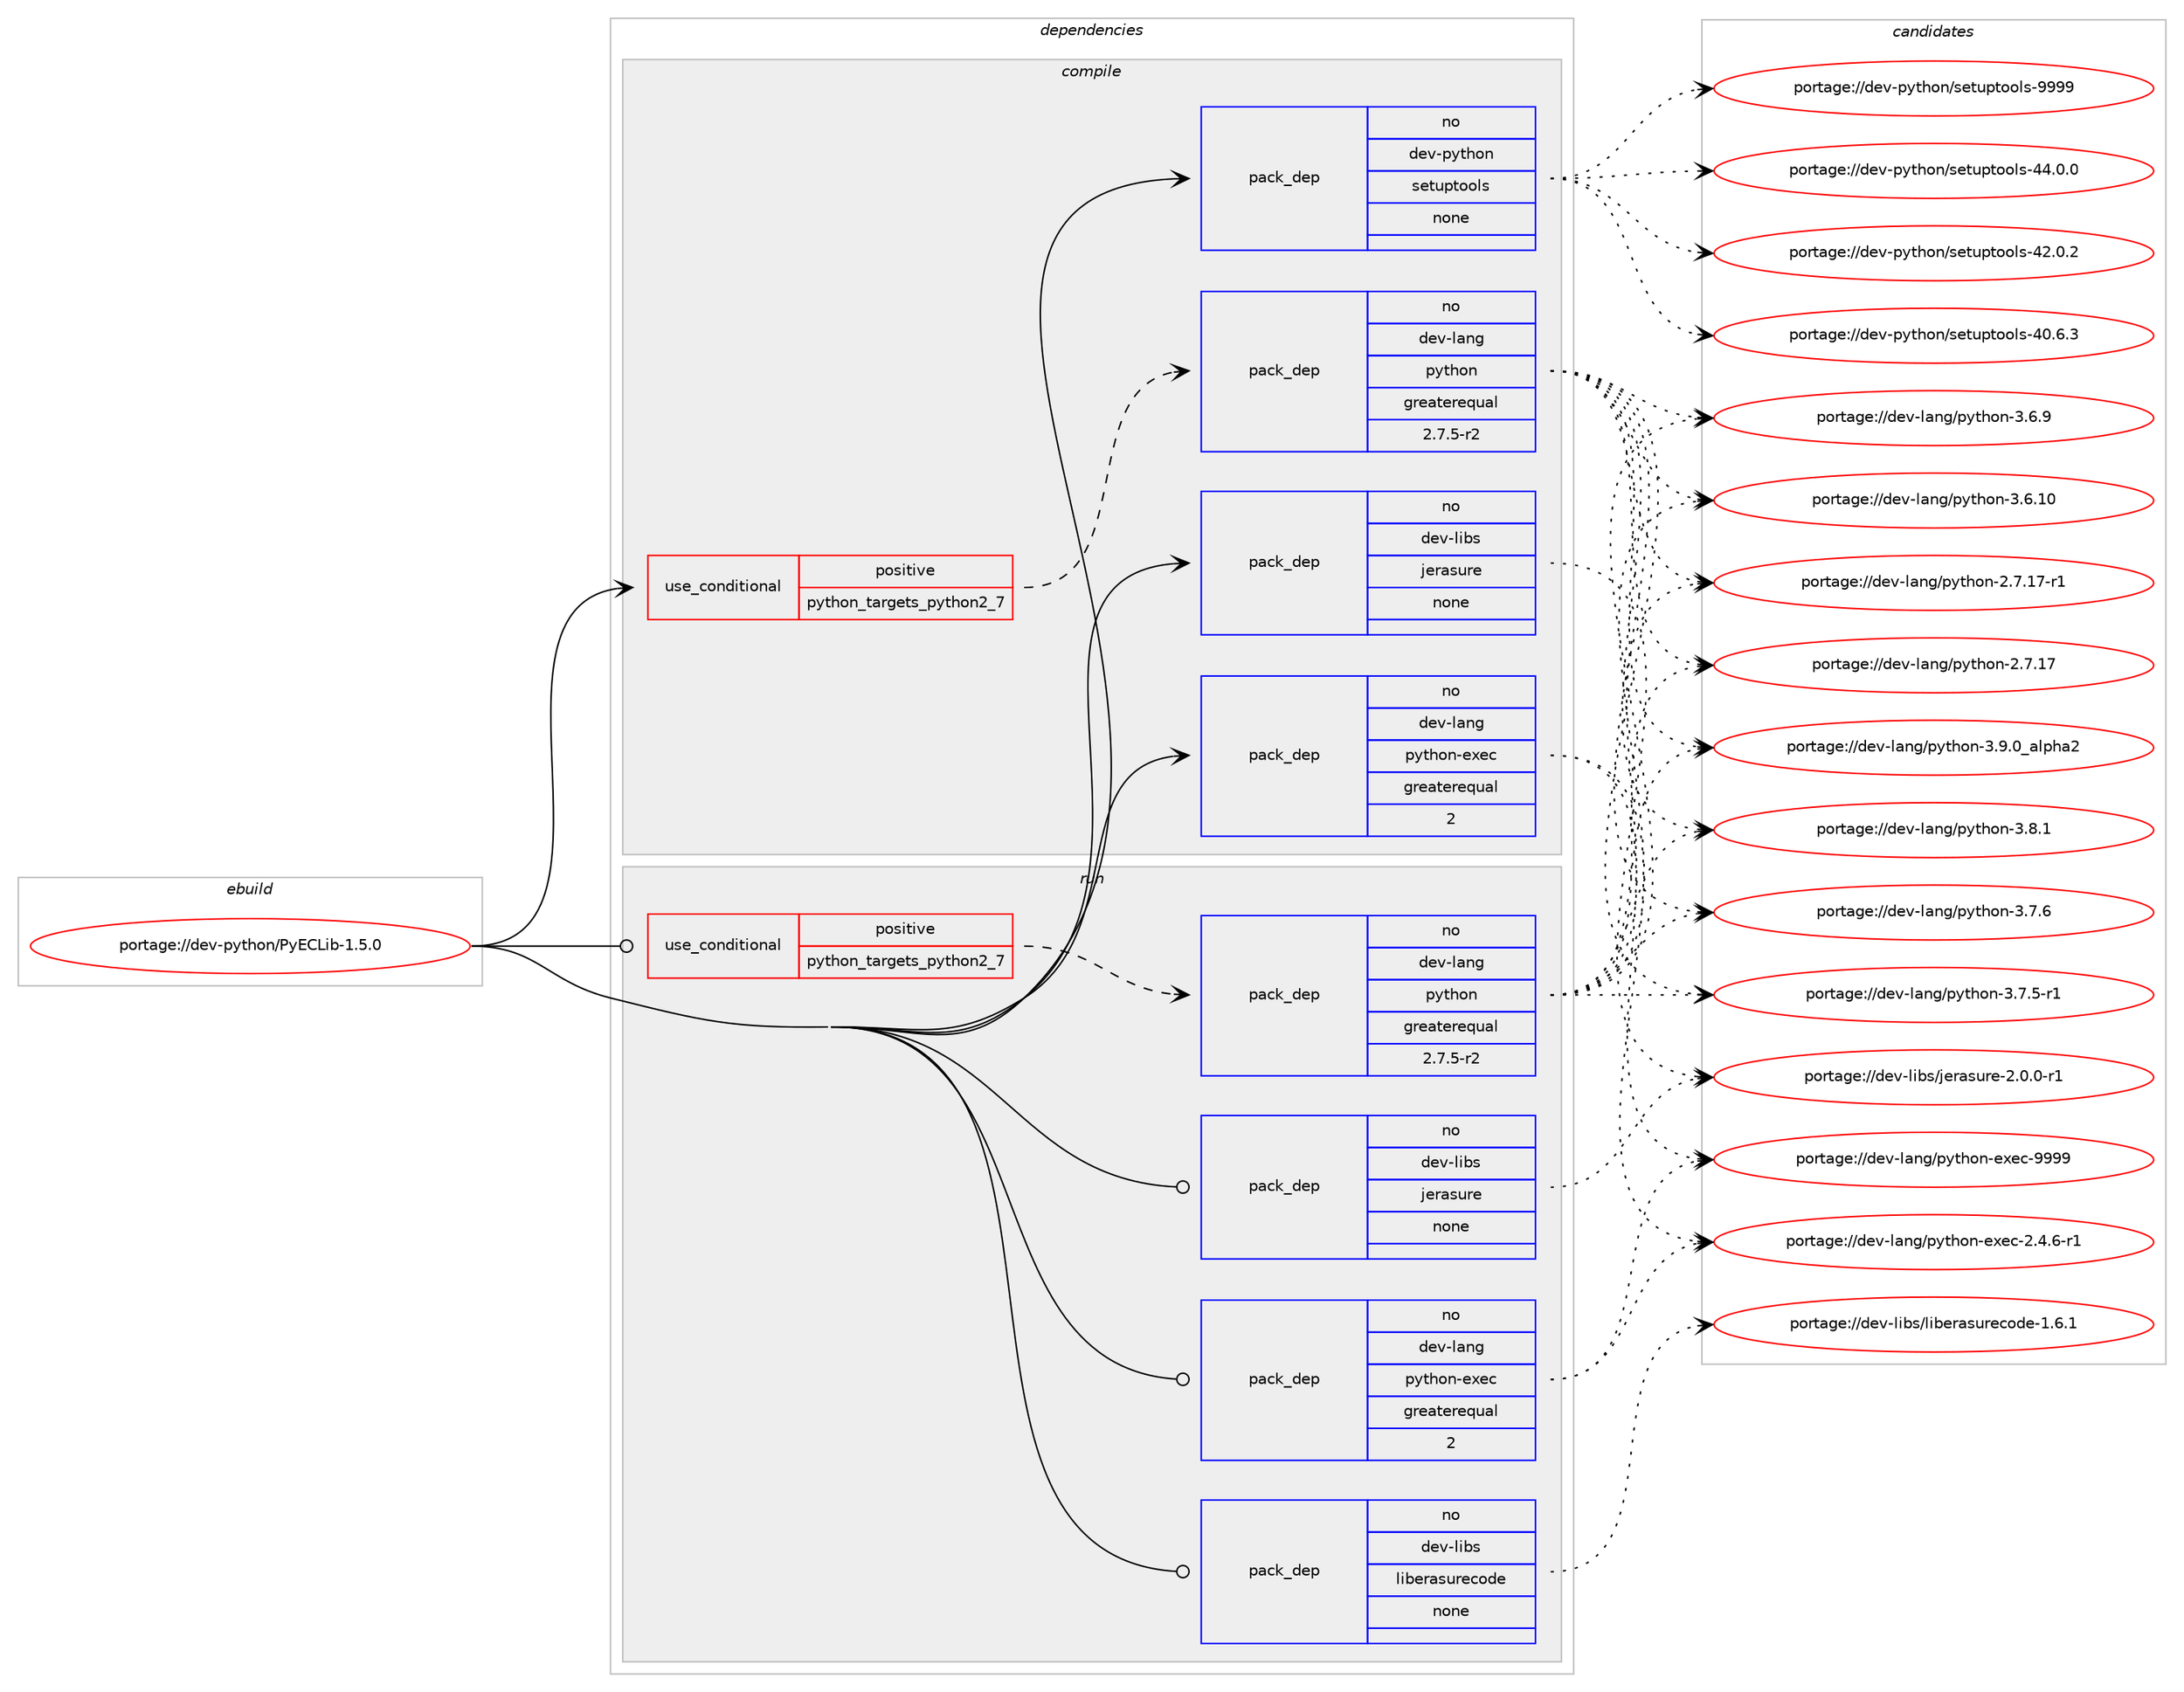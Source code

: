 digraph prolog {

# *************
# Graph options
# *************

newrank=true;
concentrate=true;
compound=true;
graph [rankdir=LR,fontname=Helvetica,fontsize=10,ranksep=1.5];#, ranksep=2.5, nodesep=0.2];
edge  [arrowhead=vee];
node  [fontname=Helvetica,fontsize=10];

# **********
# The ebuild
# **********

subgraph cluster_leftcol {
color=gray;
rank=same;
label=<<i>ebuild</i>>;
id [label="portage://dev-python/PyECLib-1.5.0", color=red, width=4, href="../dev-python/PyECLib-1.5.0.svg"];
}

# ****************
# The dependencies
# ****************

subgraph cluster_midcol {
color=gray;
label=<<i>dependencies</i>>;
subgraph cluster_compile {
fillcolor="#eeeeee";
style=filled;
label=<<i>compile</i>>;
subgraph cond119609 {
dependency473449 [label=<<TABLE BORDER="0" CELLBORDER="1" CELLSPACING="0" CELLPADDING="4"><TR><TD ROWSPAN="3" CELLPADDING="10">use_conditional</TD></TR><TR><TD>positive</TD></TR><TR><TD>python_targets_python2_7</TD></TR></TABLE>>, shape=none, color=red];
subgraph pack348823 {
dependency473450 [label=<<TABLE BORDER="0" CELLBORDER="1" CELLSPACING="0" CELLPADDING="4" WIDTH="220"><TR><TD ROWSPAN="6" CELLPADDING="30">pack_dep</TD></TR><TR><TD WIDTH="110">no</TD></TR><TR><TD>dev-lang</TD></TR><TR><TD>python</TD></TR><TR><TD>greaterequal</TD></TR><TR><TD>2.7.5-r2</TD></TR></TABLE>>, shape=none, color=blue];
}
dependency473449:e -> dependency473450:w [weight=20,style="dashed",arrowhead="vee"];
}
id:e -> dependency473449:w [weight=20,style="solid",arrowhead="vee"];
subgraph pack348824 {
dependency473451 [label=<<TABLE BORDER="0" CELLBORDER="1" CELLSPACING="0" CELLPADDING="4" WIDTH="220"><TR><TD ROWSPAN="6" CELLPADDING="30">pack_dep</TD></TR><TR><TD WIDTH="110">no</TD></TR><TR><TD>dev-lang</TD></TR><TR><TD>python-exec</TD></TR><TR><TD>greaterequal</TD></TR><TR><TD>2</TD></TR></TABLE>>, shape=none, color=blue];
}
id:e -> dependency473451:w [weight=20,style="solid",arrowhead="vee"];
subgraph pack348825 {
dependency473452 [label=<<TABLE BORDER="0" CELLBORDER="1" CELLSPACING="0" CELLPADDING="4" WIDTH="220"><TR><TD ROWSPAN="6" CELLPADDING="30">pack_dep</TD></TR><TR><TD WIDTH="110">no</TD></TR><TR><TD>dev-libs</TD></TR><TR><TD>jerasure</TD></TR><TR><TD>none</TD></TR><TR><TD></TD></TR></TABLE>>, shape=none, color=blue];
}
id:e -> dependency473452:w [weight=20,style="solid",arrowhead="vee"];
subgraph pack348826 {
dependency473453 [label=<<TABLE BORDER="0" CELLBORDER="1" CELLSPACING="0" CELLPADDING="4" WIDTH="220"><TR><TD ROWSPAN="6" CELLPADDING="30">pack_dep</TD></TR><TR><TD WIDTH="110">no</TD></TR><TR><TD>dev-python</TD></TR><TR><TD>setuptools</TD></TR><TR><TD>none</TD></TR><TR><TD></TD></TR></TABLE>>, shape=none, color=blue];
}
id:e -> dependency473453:w [weight=20,style="solid",arrowhead="vee"];
}
subgraph cluster_compileandrun {
fillcolor="#eeeeee";
style=filled;
label=<<i>compile and run</i>>;
}
subgraph cluster_run {
fillcolor="#eeeeee";
style=filled;
label=<<i>run</i>>;
subgraph cond119610 {
dependency473454 [label=<<TABLE BORDER="0" CELLBORDER="1" CELLSPACING="0" CELLPADDING="4"><TR><TD ROWSPAN="3" CELLPADDING="10">use_conditional</TD></TR><TR><TD>positive</TD></TR><TR><TD>python_targets_python2_7</TD></TR></TABLE>>, shape=none, color=red];
subgraph pack348827 {
dependency473455 [label=<<TABLE BORDER="0" CELLBORDER="1" CELLSPACING="0" CELLPADDING="4" WIDTH="220"><TR><TD ROWSPAN="6" CELLPADDING="30">pack_dep</TD></TR><TR><TD WIDTH="110">no</TD></TR><TR><TD>dev-lang</TD></TR><TR><TD>python</TD></TR><TR><TD>greaterequal</TD></TR><TR><TD>2.7.5-r2</TD></TR></TABLE>>, shape=none, color=blue];
}
dependency473454:e -> dependency473455:w [weight=20,style="dashed",arrowhead="vee"];
}
id:e -> dependency473454:w [weight=20,style="solid",arrowhead="odot"];
subgraph pack348828 {
dependency473456 [label=<<TABLE BORDER="0" CELLBORDER="1" CELLSPACING="0" CELLPADDING="4" WIDTH="220"><TR><TD ROWSPAN="6" CELLPADDING="30">pack_dep</TD></TR><TR><TD WIDTH="110">no</TD></TR><TR><TD>dev-lang</TD></TR><TR><TD>python-exec</TD></TR><TR><TD>greaterequal</TD></TR><TR><TD>2</TD></TR></TABLE>>, shape=none, color=blue];
}
id:e -> dependency473456:w [weight=20,style="solid",arrowhead="odot"];
subgraph pack348829 {
dependency473457 [label=<<TABLE BORDER="0" CELLBORDER="1" CELLSPACING="0" CELLPADDING="4" WIDTH="220"><TR><TD ROWSPAN="6" CELLPADDING="30">pack_dep</TD></TR><TR><TD WIDTH="110">no</TD></TR><TR><TD>dev-libs</TD></TR><TR><TD>jerasure</TD></TR><TR><TD>none</TD></TR><TR><TD></TD></TR></TABLE>>, shape=none, color=blue];
}
id:e -> dependency473457:w [weight=20,style="solid",arrowhead="odot"];
subgraph pack348830 {
dependency473458 [label=<<TABLE BORDER="0" CELLBORDER="1" CELLSPACING="0" CELLPADDING="4" WIDTH="220"><TR><TD ROWSPAN="6" CELLPADDING="30">pack_dep</TD></TR><TR><TD WIDTH="110">no</TD></TR><TR><TD>dev-libs</TD></TR><TR><TD>liberasurecode</TD></TR><TR><TD>none</TD></TR><TR><TD></TD></TR></TABLE>>, shape=none, color=blue];
}
id:e -> dependency473458:w [weight=20,style="solid",arrowhead="odot"];
}
}

# **************
# The candidates
# **************

subgraph cluster_choices {
rank=same;
color=gray;
label=<<i>candidates</i>>;

subgraph choice348823 {
color=black;
nodesep=1;
choice10010111845108971101034711212111610411111045514657464895971081121049750 [label="portage://dev-lang/python-3.9.0_alpha2", color=red, width=4,href="../dev-lang/python-3.9.0_alpha2.svg"];
choice100101118451089711010347112121116104111110455146564649 [label="portage://dev-lang/python-3.8.1", color=red, width=4,href="../dev-lang/python-3.8.1.svg"];
choice100101118451089711010347112121116104111110455146554654 [label="portage://dev-lang/python-3.7.6", color=red, width=4,href="../dev-lang/python-3.7.6.svg"];
choice1001011184510897110103471121211161041111104551465546534511449 [label="portage://dev-lang/python-3.7.5-r1", color=red, width=4,href="../dev-lang/python-3.7.5-r1.svg"];
choice100101118451089711010347112121116104111110455146544657 [label="portage://dev-lang/python-3.6.9", color=red, width=4,href="../dev-lang/python-3.6.9.svg"];
choice10010111845108971101034711212111610411111045514654464948 [label="portage://dev-lang/python-3.6.10", color=red, width=4,href="../dev-lang/python-3.6.10.svg"];
choice100101118451089711010347112121116104111110455046554649554511449 [label="portage://dev-lang/python-2.7.17-r1", color=red, width=4,href="../dev-lang/python-2.7.17-r1.svg"];
choice10010111845108971101034711212111610411111045504655464955 [label="portage://dev-lang/python-2.7.17", color=red, width=4,href="../dev-lang/python-2.7.17.svg"];
dependency473450:e -> choice10010111845108971101034711212111610411111045514657464895971081121049750:w [style=dotted,weight="100"];
dependency473450:e -> choice100101118451089711010347112121116104111110455146564649:w [style=dotted,weight="100"];
dependency473450:e -> choice100101118451089711010347112121116104111110455146554654:w [style=dotted,weight="100"];
dependency473450:e -> choice1001011184510897110103471121211161041111104551465546534511449:w [style=dotted,weight="100"];
dependency473450:e -> choice100101118451089711010347112121116104111110455146544657:w [style=dotted,weight="100"];
dependency473450:e -> choice10010111845108971101034711212111610411111045514654464948:w [style=dotted,weight="100"];
dependency473450:e -> choice100101118451089711010347112121116104111110455046554649554511449:w [style=dotted,weight="100"];
dependency473450:e -> choice10010111845108971101034711212111610411111045504655464955:w [style=dotted,weight="100"];
}
subgraph choice348824 {
color=black;
nodesep=1;
choice10010111845108971101034711212111610411111045101120101994557575757 [label="portage://dev-lang/python-exec-9999", color=red, width=4,href="../dev-lang/python-exec-9999.svg"];
choice10010111845108971101034711212111610411111045101120101994550465246544511449 [label="portage://dev-lang/python-exec-2.4.6-r1", color=red, width=4,href="../dev-lang/python-exec-2.4.6-r1.svg"];
dependency473451:e -> choice10010111845108971101034711212111610411111045101120101994557575757:w [style=dotted,weight="100"];
dependency473451:e -> choice10010111845108971101034711212111610411111045101120101994550465246544511449:w [style=dotted,weight="100"];
}
subgraph choice348825 {
color=black;
nodesep=1;
choice100101118451081059811547106101114971151171141014550464846484511449 [label="portage://dev-libs/jerasure-2.0.0-r1", color=red, width=4,href="../dev-libs/jerasure-2.0.0-r1.svg"];
dependency473452:e -> choice100101118451081059811547106101114971151171141014550464846484511449:w [style=dotted,weight="100"];
}
subgraph choice348826 {
color=black;
nodesep=1;
choice10010111845112121116104111110471151011161171121161111111081154557575757 [label="portage://dev-python/setuptools-9999", color=red, width=4,href="../dev-python/setuptools-9999.svg"];
choice100101118451121211161041111104711510111611711211611111110811545525246484648 [label="portage://dev-python/setuptools-44.0.0", color=red, width=4,href="../dev-python/setuptools-44.0.0.svg"];
choice100101118451121211161041111104711510111611711211611111110811545525046484650 [label="portage://dev-python/setuptools-42.0.2", color=red, width=4,href="../dev-python/setuptools-42.0.2.svg"];
choice100101118451121211161041111104711510111611711211611111110811545524846544651 [label="portage://dev-python/setuptools-40.6.3", color=red, width=4,href="../dev-python/setuptools-40.6.3.svg"];
dependency473453:e -> choice10010111845112121116104111110471151011161171121161111111081154557575757:w [style=dotted,weight="100"];
dependency473453:e -> choice100101118451121211161041111104711510111611711211611111110811545525246484648:w [style=dotted,weight="100"];
dependency473453:e -> choice100101118451121211161041111104711510111611711211611111110811545525046484650:w [style=dotted,weight="100"];
dependency473453:e -> choice100101118451121211161041111104711510111611711211611111110811545524846544651:w [style=dotted,weight="100"];
}
subgraph choice348827 {
color=black;
nodesep=1;
choice10010111845108971101034711212111610411111045514657464895971081121049750 [label="portage://dev-lang/python-3.9.0_alpha2", color=red, width=4,href="../dev-lang/python-3.9.0_alpha2.svg"];
choice100101118451089711010347112121116104111110455146564649 [label="portage://dev-lang/python-3.8.1", color=red, width=4,href="../dev-lang/python-3.8.1.svg"];
choice100101118451089711010347112121116104111110455146554654 [label="portage://dev-lang/python-3.7.6", color=red, width=4,href="../dev-lang/python-3.7.6.svg"];
choice1001011184510897110103471121211161041111104551465546534511449 [label="portage://dev-lang/python-3.7.5-r1", color=red, width=4,href="../dev-lang/python-3.7.5-r1.svg"];
choice100101118451089711010347112121116104111110455146544657 [label="portage://dev-lang/python-3.6.9", color=red, width=4,href="../dev-lang/python-3.6.9.svg"];
choice10010111845108971101034711212111610411111045514654464948 [label="portage://dev-lang/python-3.6.10", color=red, width=4,href="../dev-lang/python-3.6.10.svg"];
choice100101118451089711010347112121116104111110455046554649554511449 [label="portage://dev-lang/python-2.7.17-r1", color=red, width=4,href="../dev-lang/python-2.7.17-r1.svg"];
choice10010111845108971101034711212111610411111045504655464955 [label="portage://dev-lang/python-2.7.17", color=red, width=4,href="../dev-lang/python-2.7.17.svg"];
dependency473455:e -> choice10010111845108971101034711212111610411111045514657464895971081121049750:w [style=dotted,weight="100"];
dependency473455:e -> choice100101118451089711010347112121116104111110455146564649:w [style=dotted,weight="100"];
dependency473455:e -> choice100101118451089711010347112121116104111110455146554654:w [style=dotted,weight="100"];
dependency473455:e -> choice1001011184510897110103471121211161041111104551465546534511449:w [style=dotted,weight="100"];
dependency473455:e -> choice100101118451089711010347112121116104111110455146544657:w [style=dotted,weight="100"];
dependency473455:e -> choice10010111845108971101034711212111610411111045514654464948:w [style=dotted,weight="100"];
dependency473455:e -> choice100101118451089711010347112121116104111110455046554649554511449:w [style=dotted,weight="100"];
dependency473455:e -> choice10010111845108971101034711212111610411111045504655464955:w [style=dotted,weight="100"];
}
subgraph choice348828 {
color=black;
nodesep=1;
choice10010111845108971101034711212111610411111045101120101994557575757 [label="portage://dev-lang/python-exec-9999", color=red, width=4,href="../dev-lang/python-exec-9999.svg"];
choice10010111845108971101034711212111610411111045101120101994550465246544511449 [label="portage://dev-lang/python-exec-2.4.6-r1", color=red, width=4,href="../dev-lang/python-exec-2.4.6-r1.svg"];
dependency473456:e -> choice10010111845108971101034711212111610411111045101120101994557575757:w [style=dotted,weight="100"];
dependency473456:e -> choice10010111845108971101034711212111610411111045101120101994550465246544511449:w [style=dotted,weight="100"];
}
subgraph choice348829 {
color=black;
nodesep=1;
choice100101118451081059811547106101114971151171141014550464846484511449 [label="portage://dev-libs/jerasure-2.0.0-r1", color=red, width=4,href="../dev-libs/jerasure-2.0.0-r1.svg"];
dependency473457:e -> choice100101118451081059811547106101114971151171141014550464846484511449:w [style=dotted,weight="100"];
}
subgraph choice348830 {
color=black;
nodesep=1;
choice100101118451081059811547108105981011149711511711410199111100101454946544649 [label="portage://dev-libs/liberasurecode-1.6.1", color=red, width=4,href="../dev-libs/liberasurecode-1.6.1.svg"];
dependency473458:e -> choice100101118451081059811547108105981011149711511711410199111100101454946544649:w [style=dotted,weight="100"];
}
}

}
